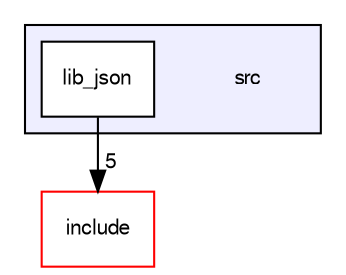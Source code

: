 digraph "src" {
  compound=true
  node [ fontsize="10", fontname="FreeSans"];
  edge [ labelfontsize="10", labelfontname="FreeSans"];
  subgraph clusterdir_68267d1309a1af8e8297ef4c3efbcdba {
    graph [ bgcolor="#eeeeff", pencolor="black", label="" URL="dir_68267d1309a1af8e8297ef4c3efbcdba.html"];
    dir_68267d1309a1af8e8297ef4c3efbcdba [shape=plaintext label="src"];
    dir_558a3a6fe8f26971847c96e209994c71 [shape=box label="lib_json" color="black" fillcolor="white" style="filled" URL="dir_558a3a6fe8f26971847c96e209994c71.html"];
  }
  dir_d44c64559bbebec7f509842c48db8b23 [shape=box label="include" fillcolor="white" style="filled" color="red" URL="dir_d44c64559bbebec7f509842c48db8b23.html"];
  dir_558a3a6fe8f26971847c96e209994c71->dir_d44c64559bbebec7f509842c48db8b23 [headlabel="5", labeldistance=1.5 headhref="dir_000003_000000.html"];
}
